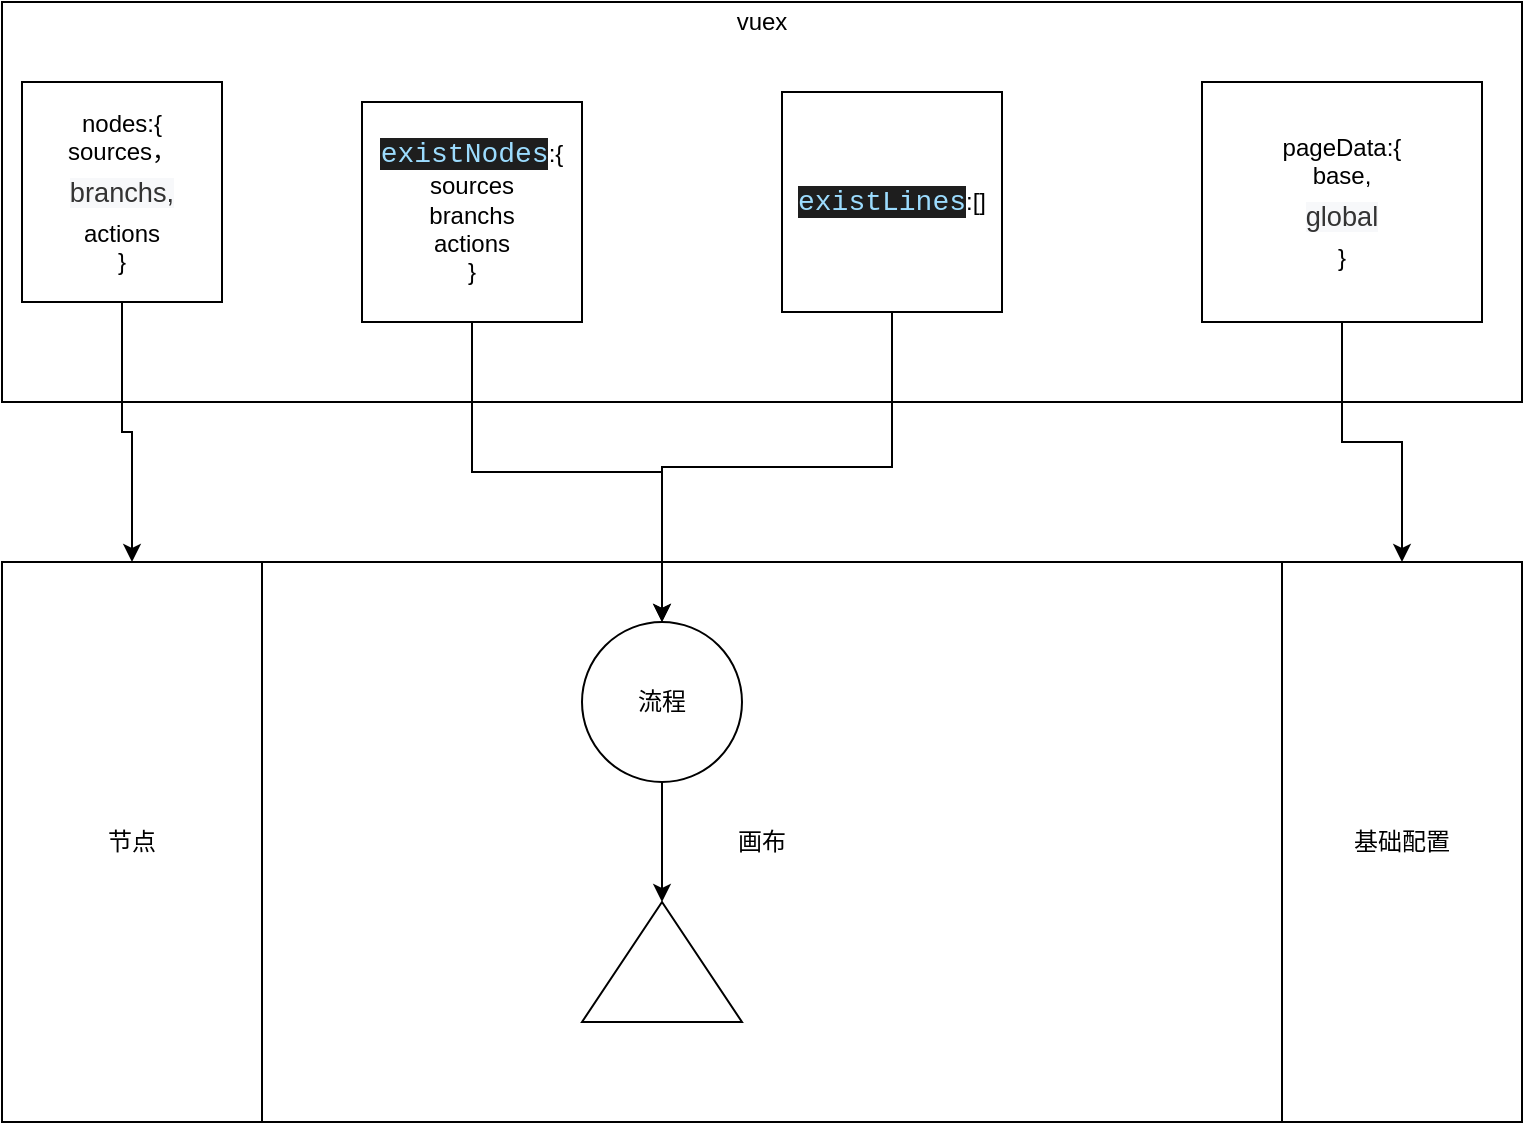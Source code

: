<mxfile version="13.9.9" type="github">
  <diagram id="ASFItuCyc9TmxKlV4wBx" name="Page-1">
    <mxGraphModel dx="1038" dy="580" grid="1" gridSize="10" guides="1" tooltips="1" connect="1" arrows="1" fold="1" page="1" pageScale="1" pageWidth="827" pageHeight="1169" math="0" shadow="0">
      <root>
        <mxCell id="0" />
        <mxCell id="1" parent="0" />
        <mxCell id="6AYIeCLRRH2hp8M1AMRL-1" value="" style="rounded=0;whiteSpace=wrap;html=1;" vertex="1" parent="1">
          <mxGeometry x="40" y="40" width="760" height="200" as="geometry" />
        </mxCell>
        <mxCell id="6AYIeCLRRH2hp8M1AMRL-2" value="&lt;font style=&quot;vertical-align: inherit&quot;&gt;&lt;font style=&quot;vertical-align: inherit&quot;&gt;vuex&lt;/font&gt;&lt;/font&gt;" style="text;html=1;strokeColor=none;fillColor=none;align=center;verticalAlign=middle;whiteSpace=wrap;rounded=0;" vertex="1" parent="1">
          <mxGeometry x="400" y="40" width="40" height="20" as="geometry" />
        </mxCell>
        <mxCell id="6AYIeCLRRH2hp8M1AMRL-4" value="&lt;font style=&quot;vertical-align: inherit&quot;&gt;&lt;font style=&quot;vertical-align: inherit&quot;&gt;画布&lt;/font&gt;&lt;/font&gt;" style="rounded=0;whiteSpace=wrap;html=1;" vertex="1" parent="1">
          <mxGeometry x="40" y="320" width="760" height="280" as="geometry" />
        </mxCell>
        <mxCell id="6AYIeCLRRH2hp8M1AMRL-5" value="&lt;font style=&quot;vertical-align: inherit&quot;&gt;&lt;font style=&quot;vertical-align: inherit&quot;&gt;节点&lt;/font&gt;&lt;/font&gt;" style="rounded=0;whiteSpace=wrap;html=1;" vertex="1" parent="1">
          <mxGeometry x="40" y="320" width="130" height="280" as="geometry" />
        </mxCell>
        <mxCell id="6AYIeCLRRH2hp8M1AMRL-6" value="&lt;font style=&quot;vertical-align: inherit&quot;&gt;&lt;font style=&quot;vertical-align: inherit&quot;&gt;基础配置&lt;/font&gt;&lt;/font&gt;" style="rounded=0;whiteSpace=wrap;html=1;" vertex="1" parent="1">
          <mxGeometry x="680" y="320" width="120" height="280" as="geometry" />
        </mxCell>
        <mxCell id="6AYIeCLRRH2hp8M1AMRL-14" style="edgeStyle=orthogonalEdgeStyle;rounded=0;orthogonalLoop=1;jettySize=auto;html=1;" edge="1" parent="1" source="6AYIeCLRRH2hp8M1AMRL-7" target="6AYIeCLRRH2hp8M1AMRL-13">
          <mxGeometry relative="1" as="geometry" />
        </mxCell>
        <mxCell id="6AYIeCLRRH2hp8M1AMRL-7" value="&lt;font style=&quot;vertical-align: inherit&quot;&gt;&lt;font style=&quot;vertical-align: inherit&quot;&gt;流程&lt;/font&gt;&lt;/font&gt;" style="ellipse;whiteSpace=wrap;html=1;aspect=fixed;" vertex="1" parent="1">
          <mxGeometry x="330" y="350" width="80" height="80" as="geometry" />
        </mxCell>
        <mxCell id="6AYIeCLRRH2hp8M1AMRL-9" style="edgeStyle=orthogonalEdgeStyle;rounded=0;orthogonalLoop=1;jettySize=auto;html=1;entryX=0.5;entryY=0;entryDx=0;entryDy=0;" edge="1" parent="1" source="6AYIeCLRRH2hp8M1AMRL-8" target="6AYIeCLRRH2hp8M1AMRL-5">
          <mxGeometry relative="1" as="geometry">
            <mxPoint x="98" y="310" as="targetPoint" />
          </mxGeometry>
        </mxCell>
        <mxCell id="6AYIeCLRRH2hp8M1AMRL-8" value="nodes:{&lt;br&gt;sources，&lt;br&gt;&lt;span style=&quot;color: rgb(51 , 51 , 51) ; font-family: &amp;#34;arial&amp;#34; , &amp;#34;microsoft yahei&amp;#34; , &amp;#34;\\5fae软雅黑&amp;#34; , &amp;#34;\\5b8b体&amp;#34; , &amp;#34;malgun gothic&amp;#34; , &amp;#34;meiryo&amp;#34; , sans-serif ; font-size: 13.6px ; line-height: 25.988px ; text-align: justify ; background-color: rgb(247 , 248 , 250)&quot;&gt;branchs,&lt;br&gt;&lt;/span&gt;actions&lt;br&gt;}" style="rounded=0;whiteSpace=wrap;html=1;" vertex="1" parent="1">
          <mxGeometry x="50" y="80" width="100" height="110" as="geometry" />
        </mxCell>
        <mxCell id="6AYIeCLRRH2hp8M1AMRL-11" style="edgeStyle=orthogonalEdgeStyle;rounded=0;orthogonalLoop=1;jettySize=auto;html=1;" edge="1" parent="1" source="6AYIeCLRRH2hp8M1AMRL-10" target="6AYIeCLRRH2hp8M1AMRL-7">
          <mxGeometry relative="1" as="geometry" />
        </mxCell>
        <mxCell id="6AYIeCLRRH2hp8M1AMRL-10" value="&lt;span style=&quot;color: rgb(156 , 220 , 254) ; background-color: rgb(30 , 30 , 30) ; font-family: &amp;#34;consolas&amp;#34; , &amp;#34;courier new&amp;#34; , monospace ; font-size: 14px&quot;&gt;existNodes&lt;/span&gt;:{&lt;br&gt;sources&lt;br&gt;branchs&lt;br&gt;actions&lt;br&gt;}" style="rounded=0;whiteSpace=wrap;html=1;" vertex="1" parent="1">
          <mxGeometry x="220" y="90" width="110" height="110" as="geometry" />
        </mxCell>
        <mxCell id="6AYIeCLRRH2hp8M1AMRL-13" value="" style="triangle;whiteSpace=wrap;html=1;direction=north;" vertex="1" parent="1">
          <mxGeometry x="330" y="490" width="80" height="60" as="geometry" />
        </mxCell>
        <mxCell id="6AYIeCLRRH2hp8M1AMRL-18" style="edgeStyle=orthogonalEdgeStyle;rounded=0;orthogonalLoop=1;jettySize=auto;html=1;exitX=0.5;exitY=1;exitDx=0;exitDy=0;entryX=0.5;entryY=0;entryDx=0;entryDy=0;" edge="1" parent="1" source="6AYIeCLRRH2hp8M1AMRL-15" target="6AYIeCLRRH2hp8M1AMRL-7">
          <mxGeometry relative="1" as="geometry" />
        </mxCell>
        <mxCell id="6AYIeCLRRH2hp8M1AMRL-15" value="&lt;span style=&quot;color: rgb(156 , 220 , 254) ; background-color: rgb(30 , 30 , 30) ; font-family: &amp;#34;consolas&amp;#34; , &amp;#34;courier new&amp;#34; , monospace ; font-size: 14px&quot;&gt;existLines&lt;/span&gt;:[]" style="rounded=0;whiteSpace=wrap;html=1;" vertex="1" parent="1">
          <mxGeometry x="430" y="85" width="110" height="110" as="geometry" />
        </mxCell>
        <mxCell id="6AYIeCLRRH2hp8M1AMRL-19" style="edgeStyle=orthogonalEdgeStyle;rounded=0;orthogonalLoop=1;jettySize=auto;html=1;" edge="1" parent="1" source="6AYIeCLRRH2hp8M1AMRL-17" target="6AYIeCLRRH2hp8M1AMRL-6">
          <mxGeometry relative="1" as="geometry" />
        </mxCell>
        <mxCell id="6AYIeCLRRH2hp8M1AMRL-17" value="pageData:{&lt;br&gt;base,&lt;br&gt;&lt;span style=&quot;color: rgb(51 , 51 , 51) ; font-family: &amp;#34;arial&amp;#34; , &amp;#34;microsoft yahei&amp;#34; , &amp;#34;\\5fae软雅黑&amp;#34; , &amp;#34;\\5b8b体&amp;#34; , &amp;#34;malgun gothic&amp;#34; , &amp;#34;meiryo&amp;#34; , sans-serif ; font-size: 13.6px ; line-height: 25.988px ; text-align: justify ; background-color: rgb(247 , 248 , 250)&quot;&gt;global&lt;/span&gt;&lt;br&gt;}" style="rounded=0;whiteSpace=wrap;html=1;" vertex="1" parent="1">
          <mxGeometry x="640" y="80" width="140" height="120" as="geometry" />
        </mxCell>
      </root>
    </mxGraphModel>
  </diagram>
</mxfile>

